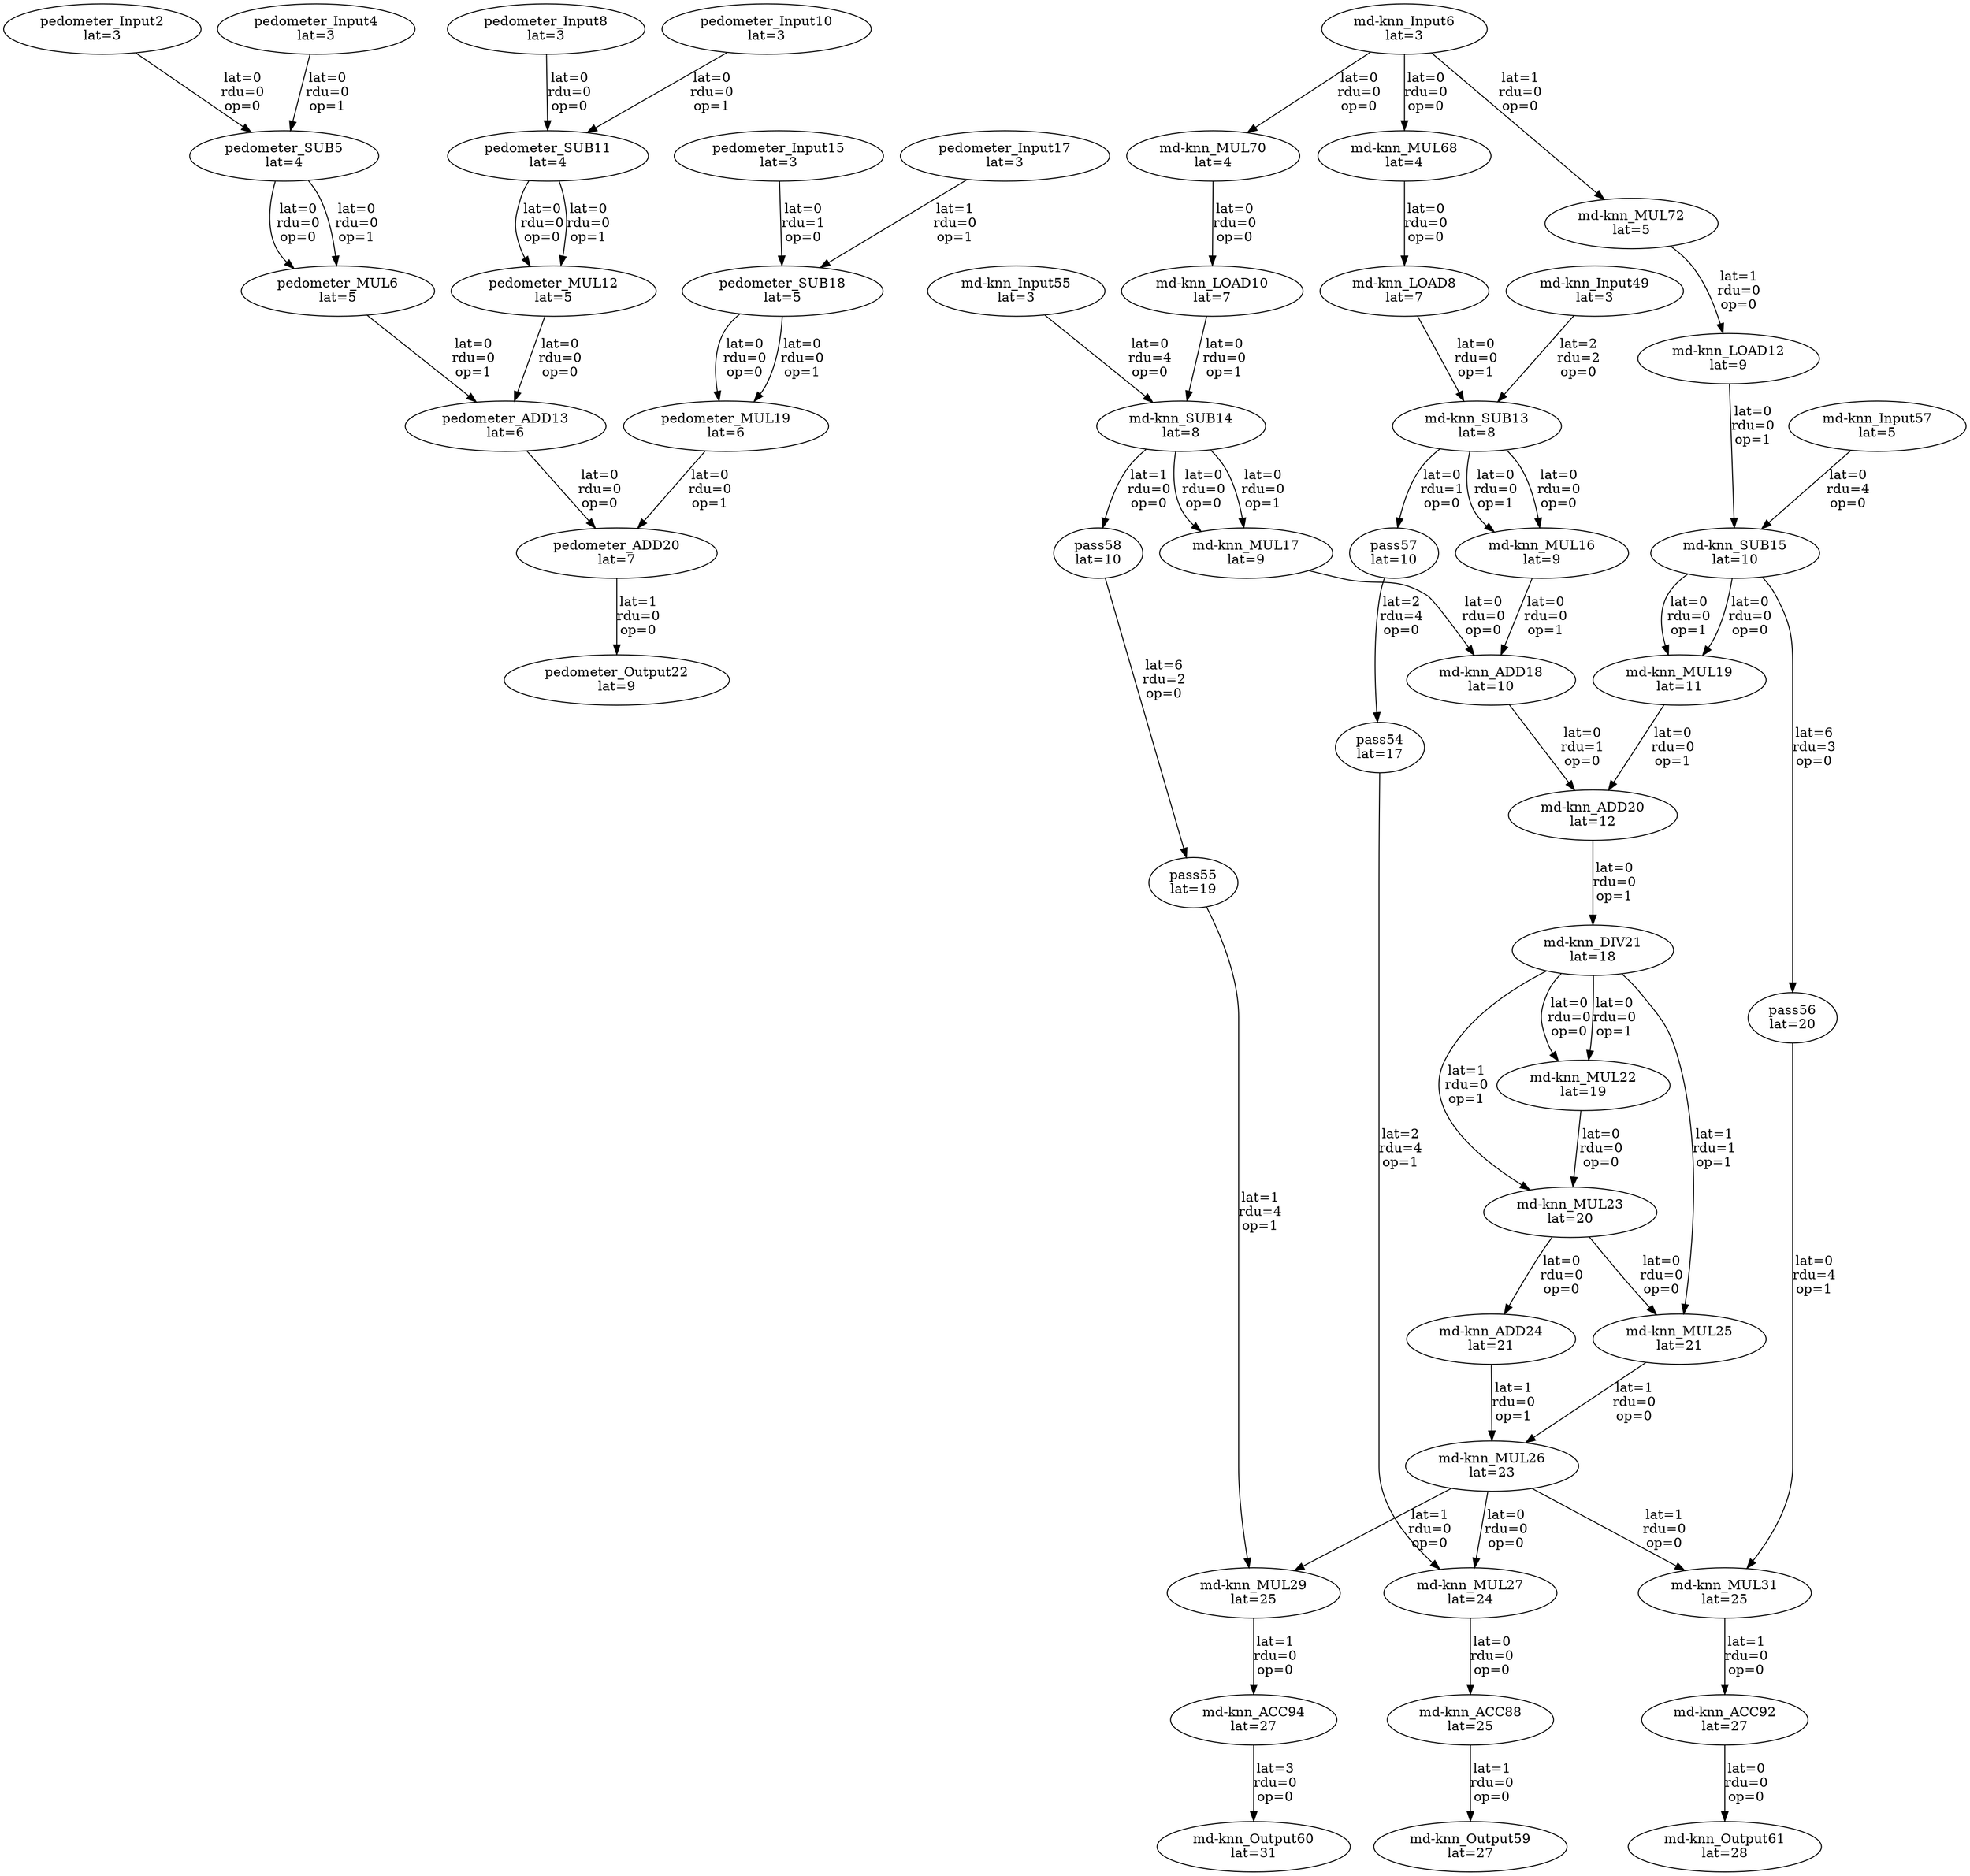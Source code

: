 Digraph G {
"pedometer_Input2"[label = "\N\nlat=3"];
"pedometer_Input4"[label = "\N\nlat=3"];
"pedometer_SUB5"[label = "\N\nlat=4"];
"pedometer_Input2"->"pedometer_SUB5"[label = "lat=0\nrdu=0\nop=0"];
"pedometer_Input4"->"pedometer_SUB5"[label = "lat=0\nrdu=0\nop=1"];
"pedometer_MUL6"[label = "\N\nlat=5"];
"pedometer_SUB5"->"pedometer_MUL6"[label = "lat=0\nrdu=0\nop=0"];
"pedometer_SUB5"->"pedometer_MUL6"[label = "lat=0\nrdu=0\nop=1"];
"pedometer_Input8"[label = "\N\nlat=3"];
"pedometer_Input10"[label = "\N\nlat=3"];
"pedometer_SUB11"[label = "\N\nlat=4"];
"pedometer_Input8"->"pedometer_SUB11"[label = "lat=0\nrdu=0\nop=0"];
"pedometer_Input10"->"pedometer_SUB11"[label = "lat=0\nrdu=0\nop=1"];
"pedometer_MUL12"[label = "\N\nlat=5"];
"pedometer_SUB11"->"pedometer_MUL12"[label = "lat=0\nrdu=0\nop=0"];
"pedometer_SUB11"->"pedometer_MUL12"[label = "lat=0\nrdu=0\nop=1"];
"pedometer_ADD13"[label = "\N\nlat=6"];
"pedometer_MUL12"->"pedometer_ADD13"[label = "lat=0\nrdu=0\nop=0"];
"pedometer_MUL6"->"pedometer_ADD13"[label = "lat=0\nrdu=0\nop=1"];
"pedometer_Input15"[label = "\N\nlat=3"];
"pedometer_Input17"[label = "\N\nlat=3"];
"pedometer_SUB18"[label = "\N\nlat=5"];
"pedometer_Input15"->"pedometer_SUB18"[label = "lat=0\nrdu=1\nop=0"];
"pedometer_Input17"->"pedometer_SUB18"[label = "lat=1\nrdu=0\nop=1"];
"pedometer_MUL19"[label = "\N\nlat=6"];
"pedometer_SUB18"->"pedometer_MUL19"[label = "lat=0\nrdu=0\nop=0"];
"pedometer_SUB18"->"pedometer_MUL19"[label = "lat=0\nrdu=0\nop=1"];
"pedometer_ADD20"[label = "\N\nlat=7"];
"pedometer_ADD13"->"pedometer_ADD20"[label = "lat=0\nrdu=0\nop=0"];
"pedometer_MUL19"->"pedometer_ADD20"[label = "lat=0\nrdu=0\nop=1"];
"pedometer_Output22"[label = "\N\nlat=9"];
"pedometer_ADD20"->"pedometer_Output22"[label = "lat=1\nrdu=0\nop=0"];
"md-knn_Input6"[label = "\N\nlat=3"];
"md-knn_LOAD8"[label = "\N\nlat=7"];
"md-knn_MUL68"->"md-knn_LOAD8"[label = "lat=0\nrdu=0\nop=0"];
"md-knn_LOAD10"[label = "\N\nlat=7"];
"md-knn_MUL70"->"md-knn_LOAD10"[label = "lat=0\nrdu=0\nop=0"];
"md-knn_LOAD12"[label = "\N\nlat=9"];
"md-knn_MUL72"->"md-knn_LOAD12"[label = "lat=1\nrdu=0\nop=0"];
"md-knn_SUB13"[label = "\N\nlat=8"];
"md-knn_Input49"->"md-knn_SUB13"[label = "lat=2\nrdu=2\nop=0"];
"md-knn_LOAD8"->"md-knn_SUB13"[label = "lat=0\nrdu=0\nop=1"];
"md-knn_SUB14"[label = "\N\nlat=8"];
"md-knn_Input55"->"md-knn_SUB14"[label = "lat=0\nrdu=4\nop=0"];
"md-knn_LOAD10"->"md-knn_SUB14"[label = "lat=0\nrdu=0\nop=1"];
"md-knn_SUB15"[label = "\N\nlat=10"];
"md-knn_Input57"->"md-knn_SUB15"[label = "lat=0\nrdu=4\nop=0"];
"md-knn_LOAD12"->"md-knn_SUB15"[label = "lat=0\nrdu=0\nop=1"];
"md-knn_MUL16"[label = "\N\nlat=9"];
"md-knn_SUB13"->"md-knn_MUL16"[label = "lat=0\nrdu=0\nop=0"];
"md-knn_SUB13"->"md-knn_MUL16"[label = "lat=0\nrdu=0\nop=1"];
"md-knn_MUL17"[label = "\N\nlat=9"];
"md-knn_SUB14"->"md-knn_MUL17"[label = "lat=0\nrdu=0\nop=0"];
"md-knn_SUB14"->"md-knn_MUL17"[label = "lat=0\nrdu=0\nop=1"];
"md-knn_ADD18"[label = "\N\nlat=10"];
"md-knn_MUL17"->"md-knn_ADD18"[label = "lat=0\nrdu=0\nop=0"];
"md-knn_MUL16"->"md-knn_ADD18"[label = "lat=0\nrdu=0\nop=1"];
"md-knn_MUL19"[label = "\N\nlat=11"];
"md-knn_SUB15"->"md-knn_MUL19"[label = "lat=0\nrdu=0\nop=0"];
"md-knn_SUB15"->"md-knn_MUL19"[label = "lat=0\nrdu=0\nop=1"];
"md-knn_ADD20"[label = "\N\nlat=12"];
"md-knn_ADD18"->"md-knn_ADD20"[label = "lat=0\nrdu=1\nop=0"];
"md-knn_MUL19"->"md-knn_ADD20"[label = "lat=0\nrdu=0\nop=1"];
"md-knn_DIV21"[label = "\N\nlat=18"];
"md-knn_ADD20"->"md-knn_DIV21"[label = "lat=0\nrdu=0\nop=1"];
"md-knn_MUL22"[label = "\N\nlat=19"];
"md-knn_DIV21"->"md-knn_MUL22"[label = "lat=0\nrdu=0\nop=0"];
"md-knn_DIV21"->"md-knn_MUL22"[label = "lat=0\nrdu=0\nop=1"];
"md-knn_MUL23"[label = "\N\nlat=20"];
"md-knn_MUL22"->"md-knn_MUL23"[label = "lat=0\nrdu=0\nop=0"];
"md-knn_DIV21"->"md-knn_MUL23"[label = "lat=1\nrdu=0\nop=1"];
"md-knn_ADD24"[label = "\N\nlat=21"];
"md-knn_MUL23"->"md-knn_ADD24"[label = "lat=0\nrdu=0\nop=0"];
"md-knn_MUL25"[label = "\N\nlat=21"];
"md-knn_MUL23"->"md-knn_MUL25"[label = "lat=0\nrdu=0\nop=0"];
"md-knn_DIV21"->"md-knn_MUL25"[label = "lat=1\nrdu=1\nop=1"];
"md-knn_MUL26"[label = "\N\nlat=23"];
"md-knn_MUL25"->"md-knn_MUL26"[label = "lat=1\nrdu=0\nop=0"];
"md-knn_ADD24"->"md-knn_MUL26"[label = "lat=1\nrdu=0\nop=1"];
"md-knn_MUL27"[label = "\N\nlat=24"];
"md-knn_MUL26"->"md-knn_MUL27"[label = "lat=0\nrdu=0\nop=0"];
"pass54"->"md-knn_MUL27"[label = "lat=2\nrdu=4\nop=1"];
"md-knn_MUL29"[label = "\N\nlat=25"];
"md-knn_MUL26"->"md-knn_MUL29"[label = "lat=1\nrdu=0\nop=0"];
"pass55"->"md-knn_MUL29"[label = "lat=1\nrdu=4\nop=1"];
"md-knn_MUL31"[label = "\N\nlat=25"];
"md-knn_MUL26"->"md-knn_MUL31"[label = "lat=1\nrdu=0\nop=0"];
"pass56"->"md-knn_MUL31"[label = "lat=0\nrdu=4\nop=1"];
"md-knn_Input49"[label = "\N\nlat=3"];
"md-knn_Input55"[label = "\N\nlat=3"];
"md-knn_Input57"[label = "\N\nlat=5"];
"md-knn_Output59"[label = "\N\nlat=27"];
"md-knn_ACC88"->"md-knn_Output59"[label = "lat=1\nrdu=0\nop=0"];
"md-knn_Output60"[label = "\N\nlat=31"];
"md-knn_ACC94"->"md-knn_Output60"[label = "lat=3\nrdu=0\nop=0"];
"md-knn_Output61"[label = "\N\nlat=28"];
"md-knn_ACC92"->"md-knn_Output61"[label = "lat=0\nrdu=0\nop=0"];
"md-knn_MUL68"[label = "\N\nlat=4"];
"md-knn_Input6"->"md-knn_MUL68"[label = "lat=0\nrdu=0\nop=0"];
"md-knn_MUL70"[label = "\N\nlat=4"];
"md-knn_Input6"->"md-knn_MUL70"[label = "lat=0\nrdu=0\nop=0"];
"md-knn_MUL72"[label = "\N\nlat=5"];
"md-knn_Input6"->"md-knn_MUL72"[label = "lat=1\nrdu=0\nop=0"];
"md-knn_ACC88"[label = "\N\nlat=25"];
"md-knn_MUL27"->"md-knn_ACC88"[label = "lat=0\nrdu=0\nop=0"];
"md-knn_ACC92"[label = "\N\nlat=27"];
"md-knn_MUL31"->"md-knn_ACC92"[label = "lat=1\nrdu=0\nop=0"];
"md-knn_ACC94"[label = "\N\nlat=27"];
"md-knn_MUL29"->"md-knn_ACC94"[label = "lat=1\nrdu=0\nop=0"];
"pass54"[label = "\N\nlat=17"];
"pass57"->"pass54"[label = "lat=2\nrdu=4\nop=0"];
"pass55"[label = "\N\nlat=19"];
"pass58"->"pass55"[label = "lat=6\nrdu=2\nop=0"];
"pass56"[label = "\N\nlat=20"];
"md-knn_SUB15"->"pass56"[label = "lat=6\nrdu=3\nop=0"];
"pass57"[label = "\N\nlat=10"];
"md-knn_SUB13"->"pass57"[label = "lat=0\nrdu=1\nop=0"];
"pass58"[label = "\N\nlat=10"];
"md-knn_SUB14"->"pass58"[label = "lat=1\nrdu=0\nop=0"];
}
